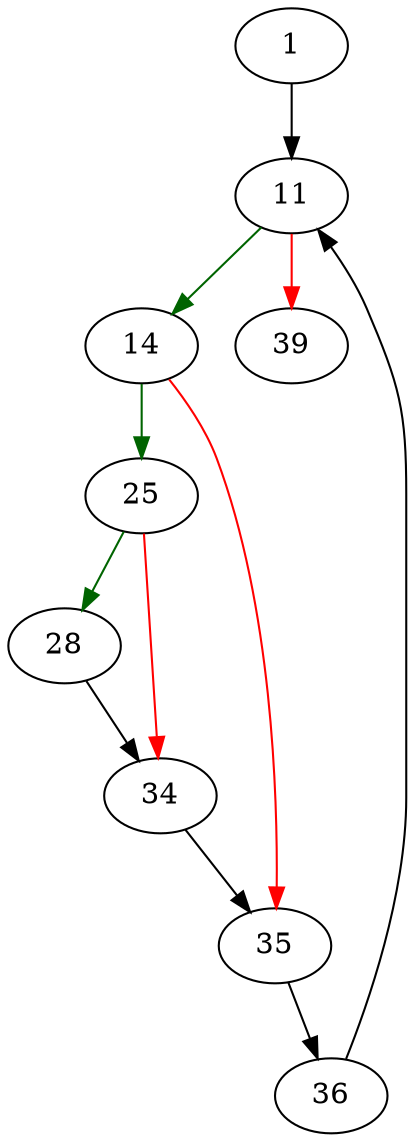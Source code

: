 strict digraph "recomputeColumnsNotIndexed" {
	// Node definitions.
	1 [entry=true];
	11;
	14;
	39;
	25;
	35;
	28;
	34;
	36;

	// Edge definitions.
	1 -> 11;
	11 -> 14 [
		color=darkgreen
		cond=true
	];
	11 -> 39 [
		color=red
		cond=false
	];
	14 -> 25 [
		color=darkgreen
		cond=true
	];
	14 -> 35 [
		color=red
		cond=false
	];
	25 -> 28 [
		color=darkgreen
		cond=true
	];
	25 -> 34 [
		color=red
		cond=false
	];
	35 -> 36;
	28 -> 34;
	34 -> 35;
	36 -> 11;
}
